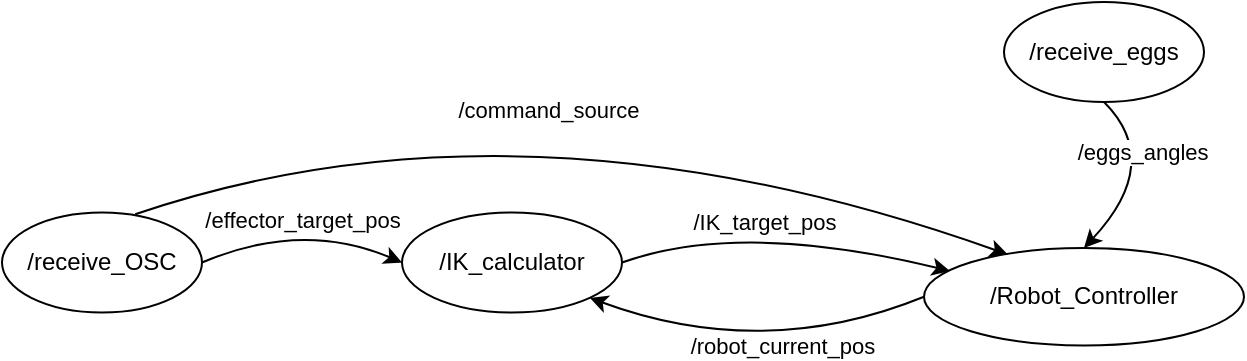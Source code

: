<mxfile version="18.1.3" type="device"><diagram id="u8pzGs648YwV6oAlDeUk" name="Page-1"><mxGraphModel dx="764" dy="381" grid="1" gridSize="10" guides="1" tooltips="1" connect="1" arrows="1" fold="1" page="1" pageScale="1" pageWidth="1169" pageHeight="827" math="0" shadow="0"><root><mxCell id="0"/><mxCell id="1" parent="0"/><mxCell id="cRfB2NeArwMX2inxr_kL-1" value="/receive_eggs" style="ellipse;whiteSpace=wrap;html=1;" parent="1" vertex="1"><mxGeometry x="640" y="290" width="100" height="50" as="geometry"/></mxCell><mxCell id="cRfB2NeArwMX2inxr_kL-2" value="/receive_OSC" style="ellipse;whiteSpace=wrap;html=1;" parent="1" vertex="1"><mxGeometry x="139" y="395.25" width="100" height="50" as="geometry"/></mxCell><mxCell id="cRfB2NeArwMX2inxr_kL-3" value="/IK_calculator" style="ellipse;whiteSpace=wrap;html=1;" parent="1" vertex="1"><mxGeometry x="339" y="395.25" width="110" height="50" as="geometry"/></mxCell><mxCell id="cRfB2NeArwMX2inxr_kL-4" value="/Robot_Controller" style="ellipse;whiteSpace=wrap;html=1;" parent="1" vertex="1"><mxGeometry x="600" y="413" width="160" height="48.75" as="geometry"/></mxCell><mxCell id="cRfB2NeArwMX2inxr_kL-8" value="" style="curved=1;endArrow=classic;html=1;rounded=0;exitX=1;exitY=0.5;exitDx=0;exitDy=0;entryX=0;entryY=0.5;entryDx=0;entryDy=0;" parent="1" source="cRfB2NeArwMX2inxr_kL-2" target="cRfB2NeArwMX2inxr_kL-3" edge="1"><mxGeometry width="50" height="50" relative="1" as="geometry"><mxPoint x="549" y="429" as="sourcePoint"/><mxPoint x="599" y="379" as="targetPoint"/><Array as="points"><mxPoint x="289" y="399"/></Array></mxGeometry></mxCell><mxCell id="a8VvZe6QJ-AYVqS2Pzg4-2" value="/effector_target_pos" style="edgeLabel;html=1;align=center;verticalAlign=middle;resizable=0;points=[];" parent="cRfB2NeArwMX2inxr_kL-8" vertex="1" connectable="0"><mxGeometry x="-0.066" y="-8" relative="1" as="geometry"><mxPoint y="-9" as="offset"/></mxGeometry></mxCell><mxCell id="cRfB2NeArwMX2inxr_kL-9" value="" style="curved=1;endArrow=classic;html=1;rounded=0;exitX=1;exitY=0.5;exitDx=0;exitDy=0;entryX=0.081;entryY=0.237;entryDx=0;entryDy=0;entryPerimeter=0;" parent="1" source="cRfB2NeArwMX2inxr_kL-3" target="cRfB2NeArwMX2inxr_kL-4" edge="1"><mxGeometry width="50" height="50" relative="1" as="geometry"><mxPoint x="459" y="410.25" as="sourcePoint"/><mxPoint x="569.0" y="417.75" as="targetPoint"/><Array as="points"><mxPoint x="509" y="399"/></Array></mxGeometry></mxCell><mxCell id="a8VvZe6QJ-AYVqS2Pzg4-3" value="/IK_target_pos" style="edgeLabel;html=1;align=center;verticalAlign=middle;resizable=0;points=[];" parent="cRfB2NeArwMX2inxr_kL-9" vertex="1" connectable="0"><mxGeometry x="-0.107" y="-7" relative="1" as="geometry"><mxPoint y="-9" as="offset"/></mxGeometry></mxCell><mxCell id="cRfB2NeArwMX2inxr_kL-12" value="" style="curved=1;endArrow=classic;html=1;rounded=0;exitX=0.5;exitY=1;exitDx=0;exitDy=0;entryX=0.5;entryY=0;entryDx=0;entryDy=0;" parent="1" source="cRfB2NeArwMX2inxr_kL-1" target="cRfB2NeArwMX2inxr_kL-4" edge="1"><mxGeometry width="50" height="50" relative="1" as="geometry"><mxPoint x="509" y="370.18" as="sourcePoint"/><mxPoint x="609" y="370.18" as="targetPoint"/><Array as="points"><mxPoint x="720" y="370"/></Array></mxGeometry></mxCell><mxCell id="a8VvZe6QJ-AYVqS2Pzg4-7" value="/eggs_angles&lt;span style=&quot;white-space: pre;&quot;&gt;&#9;&lt;/span&gt;" style="edgeLabel;html=1;align=center;verticalAlign=middle;resizable=0;points=[];" parent="cRfB2NeArwMX2inxr_kL-12" vertex="1" connectable="0"><mxGeometry x="-0.023" y="-4" relative="1" as="geometry"><mxPoint y="-8" as="offset"/></mxGeometry></mxCell><mxCell id="cRfB2NeArwMX2inxr_kL-14" value="" style="curved=1;endArrow=classic;html=1;rounded=0;exitX=0.666;exitY=0.018;exitDx=0;exitDy=0;exitPerimeter=0;entryX=0.262;entryY=0.067;entryDx=0;entryDy=0;entryPerimeter=0;" parent="1" source="cRfB2NeArwMX2inxr_kL-2" target="cRfB2NeArwMX2inxr_kL-4" edge="1"><mxGeometry width="50" height="50" relative="1" as="geometry"><mxPoint x="344" y="370.18" as="sourcePoint"/><mxPoint x="602.66" y="394.44" as="targetPoint"/><Array as="points"><mxPoint x="400" y="330"/></Array></mxGeometry></mxCell><mxCell id="a8VvZe6QJ-AYVqS2Pzg4-1" value="/command_source" style="edgeLabel;html=1;align=center;verticalAlign=middle;resizable=0;points=[];" parent="cRfB2NeArwMX2inxr_kL-14" vertex="1" connectable="0"><mxGeometry x="-0.135" y="-32" relative="1" as="geometry"><mxPoint x="7" y="-18" as="offset"/></mxGeometry></mxCell><mxCell id="cRfB2NeArwMX2inxr_kL-15" value="" style="curved=1;endArrow=classic;html=1;rounded=0;exitX=0;exitY=0.5;exitDx=0;exitDy=0;entryX=1;entryY=1;entryDx=0;entryDy=0;" parent="1" source="cRfB2NeArwMX2inxr_kL-4" target="cRfB2NeArwMX2inxr_kL-3" edge="1"><mxGeometry width="50" height="50" relative="1" as="geometry"><mxPoint x="299" y="480.25" as="sourcePoint"/><mxPoint x="399" y="480.25" as="targetPoint"/><Array as="points"><mxPoint x="520" y="470"/></Array></mxGeometry></mxCell><mxCell id="a8VvZe6QJ-AYVqS2Pzg4-10" value="/robot_current_pos" style="edgeLabel;html=1;align=center;verticalAlign=middle;resizable=0;points=[];" parent="cRfB2NeArwMX2inxr_kL-15" vertex="1" connectable="0"><mxGeometry x="-0.086" y="-17" relative="1" as="geometry"><mxPoint x="11" y="9" as="offset"/></mxGeometry></mxCell></root></mxGraphModel></diagram></mxfile>